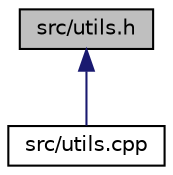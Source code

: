 digraph "src/utils.h"
{
 // LATEX_PDF_SIZE
  edge [fontname="Helvetica",fontsize="10",labelfontname="Helvetica",labelfontsize="10"];
  node [fontname="Helvetica",fontsize="10",shape=record];
  Node1 [label="src/utils.h",height=0.2,width=0.4,color="black", fillcolor="grey75", style="filled", fontcolor="black",tooltip="Provide some miscellaneous tools for use throughout the code."];
  Node1 -> Node2 [dir="back",color="midnightblue",fontsize="10",style="solid"];
  Node2 [label="src/utils.cpp",height=0.2,width=0.4,color="black", fillcolor="white", style="filled",URL="$utils_8cpp.html",tooltip="Contains the definitions of things defined in the utils.h file."];
}
